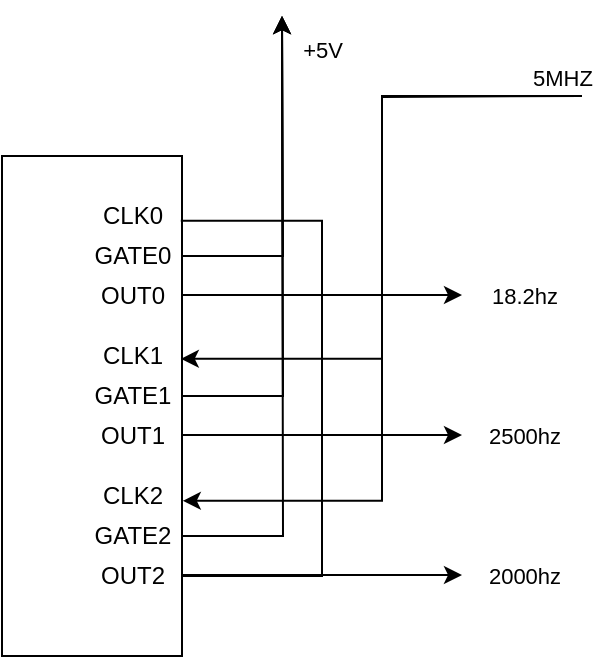 <mxfile version="15.7.3" type="device"><diagram id="JYifv8gPkxbeNHJWdXd5" name="Page-1"><mxGraphModel dx="850" dy="544" grid="1" gridSize="10" guides="1" tooltips="1" connect="1" arrows="1" fold="1" page="1" pageScale="1" pageWidth="827" pageHeight="1169" math="0" shadow="0"><root><mxCell id="0"/><mxCell id="1" parent="0"/><mxCell id="5soU_RLxIo2tQfeRe7sD-1" value="" style="rounded=0;whiteSpace=wrap;html=1;" vertex="1" parent="1"><mxGeometry x="240" y="120" width="90" height="250" as="geometry"/></mxCell><mxCell id="5soU_RLxIo2tQfeRe7sD-2" value="CLK0" style="text;html=1;align=center;verticalAlign=middle;resizable=0;points=[];autosize=1;strokeColor=none;fillColor=none;" vertex="1" parent="1"><mxGeometry x="280" y="140" width="50" height="20" as="geometry"/></mxCell><mxCell id="5soU_RLxIo2tQfeRe7sD-16" style="edgeStyle=orthogonalEdgeStyle;rounded=0;orthogonalLoop=1;jettySize=auto;html=1;" edge="1" parent="1" source="5soU_RLxIo2tQfeRe7sD-3"><mxGeometry relative="1" as="geometry"><mxPoint x="380" y="50" as="targetPoint"/></mxGeometry></mxCell><mxCell id="5soU_RLxIo2tQfeRe7sD-17" value="+5V" style="edgeLabel;html=1;align=center;verticalAlign=middle;resizable=0;points=[];" vertex="1" connectable="0" parent="5soU_RLxIo2tQfeRe7sD-16"><mxGeometry x="0.807" y="1" relative="1" as="geometry"><mxPoint x="21" as="offset"/></mxGeometry></mxCell><mxCell id="5soU_RLxIo2tQfeRe7sD-3" value="GATE0" style="text;html=1;align=center;verticalAlign=middle;resizable=0;points=[];autosize=1;strokeColor=none;fillColor=none;" vertex="1" parent="1"><mxGeometry x="280" y="160" width="50" height="20" as="geometry"/></mxCell><mxCell id="5soU_RLxIo2tQfeRe7sD-4" value="OUT0" style="text;html=1;align=center;verticalAlign=middle;resizable=0;points=[];autosize=1;strokeColor=none;fillColor=none;" vertex="1" parent="1"><mxGeometry x="280" y="180" width="50" height="20" as="geometry"/></mxCell><mxCell id="5soU_RLxIo2tQfeRe7sD-5" value="CLK1" style="text;html=1;align=center;verticalAlign=middle;resizable=0;points=[];autosize=1;strokeColor=none;fillColor=none;" vertex="1" parent="1"><mxGeometry x="280" y="210" width="50" height="20" as="geometry"/></mxCell><mxCell id="5soU_RLxIo2tQfeRe7sD-18" style="edgeStyle=orthogonalEdgeStyle;rounded=0;orthogonalLoop=1;jettySize=auto;html=1;" edge="1" parent="1" source="5soU_RLxIo2tQfeRe7sD-6"><mxGeometry relative="1" as="geometry"><mxPoint x="380" y="50" as="targetPoint"/></mxGeometry></mxCell><mxCell id="5soU_RLxIo2tQfeRe7sD-6" value="GATE1" style="text;html=1;align=center;verticalAlign=middle;resizable=0;points=[];autosize=1;strokeColor=none;fillColor=none;" vertex="1" parent="1"><mxGeometry x="280" y="230" width="50" height="20" as="geometry"/></mxCell><mxCell id="5soU_RLxIo2tQfeRe7sD-7" value="OUT1" style="text;html=1;align=center;verticalAlign=middle;resizable=0;points=[];autosize=1;strokeColor=none;fillColor=none;" vertex="1" parent="1"><mxGeometry x="280" y="250" width="50" height="20" as="geometry"/></mxCell><mxCell id="5soU_RLxIo2tQfeRe7sD-8" value="CLK2" style="text;html=1;align=center;verticalAlign=middle;resizable=0;points=[];autosize=1;strokeColor=none;fillColor=none;" vertex="1" parent="1"><mxGeometry x="280" y="280" width="50" height="20" as="geometry"/></mxCell><mxCell id="5soU_RLxIo2tQfeRe7sD-19" style="edgeStyle=orthogonalEdgeStyle;rounded=0;orthogonalLoop=1;jettySize=auto;html=1;" edge="1" parent="1" source="5soU_RLxIo2tQfeRe7sD-9"><mxGeometry relative="1" as="geometry"><mxPoint x="380" y="50" as="targetPoint"/></mxGeometry></mxCell><mxCell id="5soU_RLxIo2tQfeRe7sD-9" value="GATE2" style="text;html=1;align=center;verticalAlign=middle;resizable=0;points=[];autosize=1;strokeColor=none;fillColor=none;" vertex="1" parent="1"><mxGeometry x="280" y="300" width="50" height="20" as="geometry"/></mxCell><mxCell id="5soU_RLxIo2tQfeRe7sD-38" style="edgeStyle=orthogonalEdgeStyle;rounded=0;orthogonalLoop=1;jettySize=auto;html=1;entryX=0.988;entryY=0.62;entryDx=0;entryDy=0;entryPerimeter=0;endArrow=none;endFill=0;" edge="1" parent="1" source="5soU_RLxIo2tQfeRe7sD-10" target="5soU_RLxIo2tQfeRe7sD-2"><mxGeometry relative="1" as="geometry"><Array as="points"><mxPoint x="400" y="330"/><mxPoint x="400" y="152"/></Array></mxGeometry></mxCell><mxCell id="5soU_RLxIo2tQfeRe7sD-10" value="OUT2" style="text;html=1;align=center;verticalAlign=middle;resizable=0;points=[];autosize=1;strokeColor=none;fillColor=none;" vertex="1" parent="1"><mxGeometry x="280" y="320" width="50" height="20" as="geometry"/></mxCell><mxCell id="5soU_RLxIo2tQfeRe7sD-14" style="edgeStyle=orthogonalEdgeStyle;rounded=0;orthogonalLoop=1;jettySize=auto;html=1;entryX=1.008;entryY=0.62;entryDx=0;entryDy=0;entryPerimeter=0;" edge="1" parent="1" target="5soU_RLxIo2tQfeRe7sD-8"><mxGeometry relative="1" as="geometry"><mxPoint x="530" y="90" as="sourcePoint"/><mxPoint x="430" y="310" as="targetPoint"/></mxGeometry></mxCell><mxCell id="5soU_RLxIo2tQfeRe7sD-15" value="5MHZ" style="edgeLabel;html=1;align=center;verticalAlign=middle;resizable=0;points=[];" vertex="1" connectable="0" parent="5soU_RLxIo2tQfeRe7sD-14"><mxGeometry x="-0.547" y="-2" relative="1" as="geometry"><mxPoint x="81" y="-8" as="offset"/></mxGeometry></mxCell><mxCell id="5soU_RLxIo2tQfeRe7sD-28" style="edgeStyle=orthogonalEdgeStyle;rounded=0;orthogonalLoop=1;jettySize=auto;html=1;" edge="1" parent="1"><mxGeometry relative="1" as="geometry"><mxPoint x="470" y="329.5" as="targetPoint"/><mxPoint x="330" y="329.5" as="sourcePoint"/></mxGeometry></mxCell><mxCell id="5soU_RLxIo2tQfeRe7sD-29" value="2000hz" style="edgeLabel;html=1;align=center;verticalAlign=middle;resizable=0;points=[];" vertex="1" connectable="0" parent="5soU_RLxIo2tQfeRe7sD-28"><mxGeometry x="0.634" y="-3" relative="1" as="geometry"><mxPoint x="56" y="-3" as="offset"/></mxGeometry></mxCell><mxCell id="5soU_RLxIo2tQfeRe7sD-32" style="edgeStyle=orthogonalEdgeStyle;rounded=0;orthogonalLoop=1;jettySize=auto;html=1;" edge="1" parent="1"><mxGeometry relative="1" as="geometry"><mxPoint x="470" y="259.5" as="targetPoint"/><mxPoint x="330" y="259.5" as="sourcePoint"/></mxGeometry></mxCell><mxCell id="5soU_RLxIo2tQfeRe7sD-33" value="2500hz" style="edgeLabel;html=1;align=center;verticalAlign=middle;resizable=0;points=[];" vertex="1" connectable="0" parent="5soU_RLxIo2tQfeRe7sD-32"><mxGeometry x="0.634" y="-3" relative="1" as="geometry"><mxPoint x="56" y="-3" as="offset"/></mxGeometry></mxCell><mxCell id="5soU_RLxIo2tQfeRe7sD-34" style="edgeStyle=orthogonalEdgeStyle;rounded=0;orthogonalLoop=1;jettySize=auto;html=1;" edge="1" parent="1"><mxGeometry relative="1" as="geometry"><mxPoint x="470" y="189.5" as="targetPoint"/><mxPoint x="330" y="189.5" as="sourcePoint"/></mxGeometry></mxCell><mxCell id="5soU_RLxIo2tQfeRe7sD-35" value="18.2hz" style="edgeLabel;html=1;align=center;verticalAlign=middle;resizable=0;points=[];" vertex="1" connectable="0" parent="5soU_RLxIo2tQfeRe7sD-34"><mxGeometry x="0.634" y="-3" relative="1" as="geometry"><mxPoint x="56" y="-3" as="offset"/></mxGeometry></mxCell><mxCell id="5soU_RLxIo2tQfeRe7sD-36" style="edgeStyle=orthogonalEdgeStyle;rounded=0;orthogonalLoop=1;jettySize=auto;html=1;entryX=0.988;entryY=0.57;entryDx=0;entryDy=0;entryPerimeter=0;" edge="1" parent="1" target="5soU_RLxIo2tQfeRe7sD-5"><mxGeometry relative="1" as="geometry"><mxPoint x="530" y="90" as="sourcePoint"/><mxPoint x="390" y="220" as="targetPoint"/><Array as="points"><mxPoint x="430" y="90"/><mxPoint x="430" y="221"/></Array></mxGeometry></mxCell></root></mxGraphModel></diagram></mxfile>